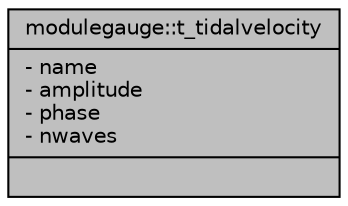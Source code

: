 digraph "modulegauge::t_tidalvelocity"
{
 // LATEX_PDF_SIZE
  edge [fontname="Helvetica",fontsize="10",labelfontname="Helvetica",labelfontsize="10"];
  node [fontname="Helvetica",fontsize="10",shape=record];
  Node1 [label="{modulegauge::t_tidalvelocity\n|- name\l- amplitude\l- phase\l- nwaves\l|}",height=0.2,width=0.4,color="black", fillcolor="grey75", style="filled", fontcolor="black",tooltip=" "];
}
